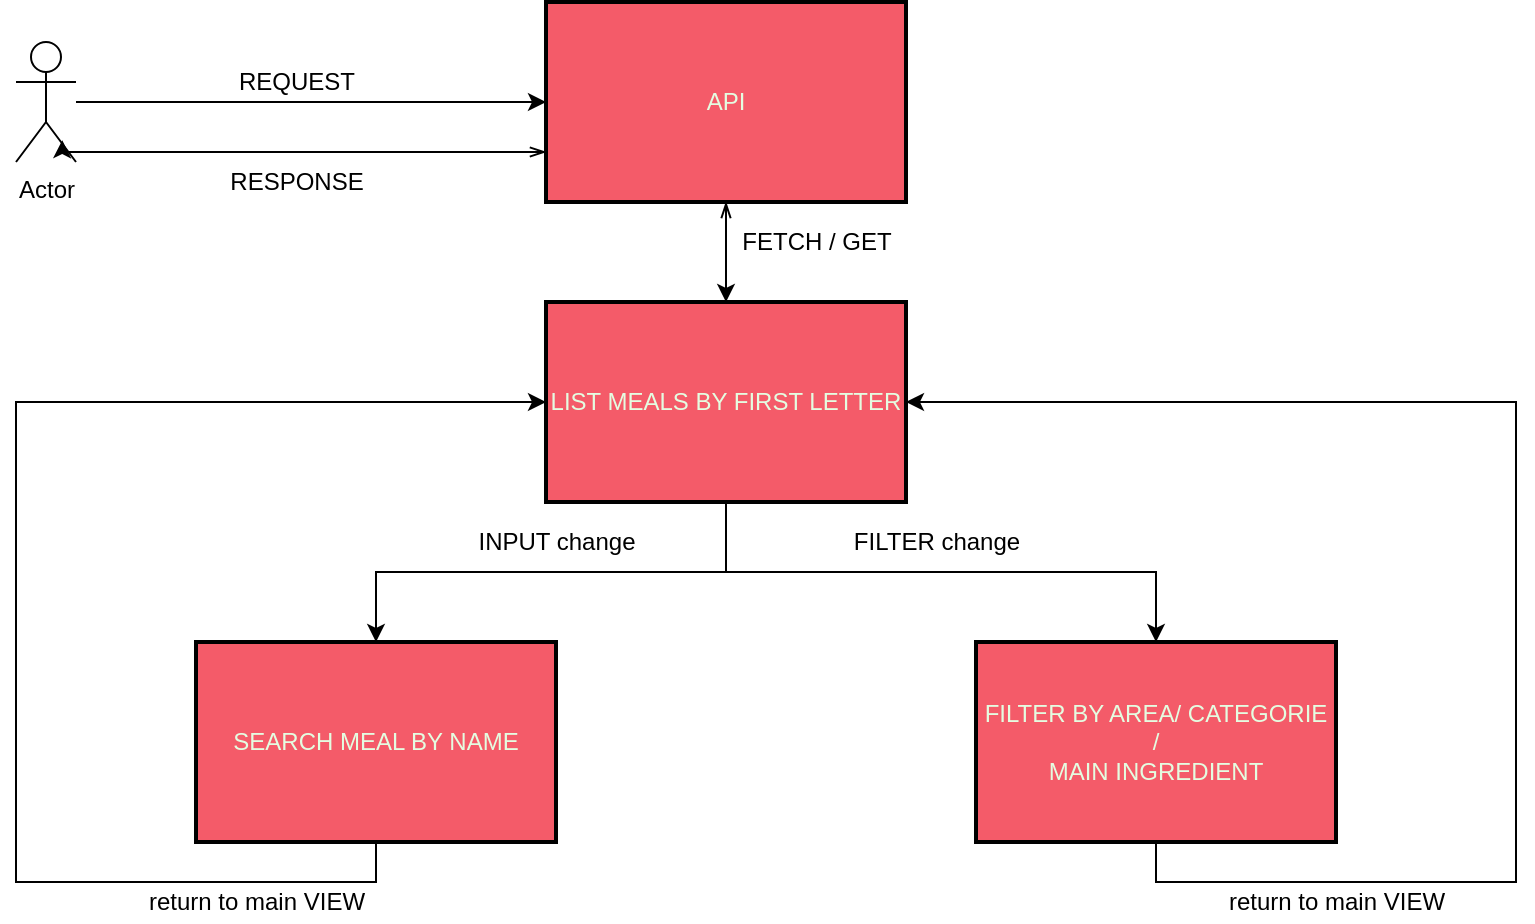 <mxfile version="15.5.2" type="device" pages="4"><diagram id="CgXtoRbxffPSp2O5Hv9S" name="API navigation"><mxGraphModel dx="868" dy="525" grid="1" gridSize="10" guides="1" tooltips="1" connect="1" arrows="1" fold="1" page="1" pageScale="1" pageWidth="850" pageHeight="1100" math="0" shadow="0"><root><mxCell id="0"/><mxCell id="1" parent="0"/><mxCell id="k61m4J7Emc6vyvnvXci0-4" style="edgeStyle=orthogonalEdgeStyle;rounded=0;orthogonalLoop=1;jettySize=auto;html=1;entryX=0.5;entryY=0;entryDx=0;entryDy=0;startArrow=openThin;startFill=0;" parent="1" source="k61m4J7Emc6vyvnvXci0-2" target="k61m4J7Emc6vyvnvXci0-3" edge="1"><mxGeometry relative="1" as="geometry"/></mxCell><mxCell id="k61m4J7Emc6vyvnvXci0-21" style="edgeStyle=orthogonalEdgeStyle;rounded=0;orthogonalLoop=1;jettySize=auto;html=1;exitX=0;exitY=0.75;exitDx=0;exitDy=0;entryX=0.771;entryY=0.818;entryDx=0;entryDy=0;entryPerimeter=0;startArrow=openThin;startFill=0;" parent="1" source="k61m4J7Emc6vyvnvXci0-2" target="k61m4J7Emc6vyvnvXci0-17" edge="1"><mxGeometry relative="1" as="geometry"><Array as="points"><mxPoint x="93" y="115"/></Array></mxGeometry></mxCell><mxCell id="k61m4J7Emc6vyvnvXci0-2" value="API" style="rounded=1;whiteSpace=wrap;html=1;absoluteArcSize=1;arcSize=0;strokeWidth=2;sketch=0;fontColor=#E4FDE1;fillColor=#F45B69;" parent="1" vertex="1"><mxGeometry x="335" y="40" width="180" height="100" as="geometry"/></mxCell><mxCell id="k61m4J7Emc6vyvnvXci0-8" style="edgeStyle=orthogonalEdgeStyle;rounded=0;orthogonalLoop=1;jettySize=auto;html=1;entryX=0.5;entryY=0;entryDx=0;entryDy=0;" parent="1" source="k61m4J7Emc6vyvnvXci0-3" target="k61m4J7Emc6vyvnvXci0-5" edge="1"><mxGeometry relative="1" as="geometry"/></mxCell><mxCell id="k61m4J7Emc6vyvnvXci0-9" style="edgeStyle=orthogonalEdgeStyle;rounded=0;orthogonalLoop=1;jettySize=auto;html=1;entryX=0.5;entryY=0;entryDx=0;entryDy=0;exitX=0.5;exitY=1;exitDx=0;exitDy=0;" parent="1" source="k61m4J7Emc6vyvnvXci0-3" target="k61m4J7Emc6vyvnvXci0-6" edge="1"><mxGeometry relative="1" as="geometry"/></mxCell><mxCell id="k61m4J7Emc6vyvnvXci0-3" value="LIST MEALS BY FIRST LETTER" style="rounded=1;whiteSpace=wrap;html=1;absoluteArcSize=1;arcSize=0;strokeWidth=2;sketch=0;fontColor=#E4FDE1;fillColor=#F45B69;" parent="1" vertex="1"><mxGeometry x="335" y="190" width="180" height="100" as="geometry"/></mxCell><mxCell id="k61m4J7Emc6vyvnvXci0-11" style="edgeStyle=orthogonalEdgeStyle;rounded=0;orthogonalLoop=1;jettySize=auto;html=1;exitX=0.5;exitY=1;exitDx=0;exitDy=0;entryX=0;entryY=0.5;entryDx=0;entryDy=0;" parent="1" source="k61m4J7Emc6vyvnvXci0-5" target="k61m4J7Emc6vyvnvXci0-3" edge="1"><mxGeometry relative="1" as="geometry"><Array as="points"><mxPoint x="250" y="480"/><mxPoint x="70" y="480"/><mxPoint x="70" y="240"/></Array></mxGeometry></mxCell><mxCell id="k61m4J7Emc6vyvnvXci0-5" value="SEARCH MEAL BY NAME" style="rounded=1;whiteSpace=wrap;html=1;absoluteArcSize=1;arcSize=0;strokeWidth=2;sketch=0;fontColor=#E4FDE1;fillColor=#F45B69;" parent="1" vertex="1"><mxGeometry x="160" y="360" width="180" height="100" as="geometry"/></mxCell><mxCell id="k61m4J7Emc6vyvnvXci0-10" style="edgeStyle=orthogonalEdgeStyle;rounded=0;orthogonalLoop=1;jettySize=auto;html=1;entryX=1;entryY=0.5;entryDx=0;entryDy=0;exitX=0.5;exitY=1;exitDx=0;exitDy=0;" parent="1" source="k61m4J7Emc6vyvnvXci0-6" target="k61m4J7Emc6vyvnvXci0-3" edge="1"><mxGeometry relative="1" as="geometry"><Array as="points"><mxPoint x="640" y="480"/><mxPoint x="820" y="480"/><mxPoint x="820" y="240"/></Array></mxGeometry></mxCell><mxCell id="k61m4J7Emc6vyvnvXci0-6" value="FILTER BY AREA/ CATEGORIE /&lt;br&gt;MAIN INGREDIENT" style="rounded=1;whiteSpace=wrap;html=1;absoluteArcSize=1;arcSize=0;strokeWidth=2;sketch=0;fontColor=#E4FDE1;fillColor=#F45B69;" parent="1" vertex="1"><mxGeometry x="550" y="360" width="180" height="100" as="geometry"/></mxCell><mxCell id="k61m4J7Emc6vyvnvXci0-12" value="FILTER change" style="text;html=1;align=center;verticalAlign=middle;resizable=0;points=[];autosize=1;strokeColor=none;" parent="1" vertex="1"><mxGeometry x="480" y="300" width="100" height="20" as="geometry"/></mxCell><mxCell id="k61m4J7Emc6vyvnvXci0-13" value="INPUT change" style="text;html=1;align=center;verticalAlign=middle;resizable=0;points=[];autosize=1;strokeColor=none;" parent="1" vertex="1"><mxGeometry x="295" y="300" width="90" height="20" as="geometry"/></mxCell><mxCell id="k61m4J7Emc6vyvnvXci0-14" value="return to main VIEW" style="text;html=1;align=center;verticalAlign=middle;resizable=0;points=[];autosize=1;strokeColor=none;" parent="1" vertex="1"><mxGeometry x="670" y="480" width="120" height="20" as="geometry"/></mxCell><mxCell id="k61m4J7Emc6vyvnvXci0-15" value="return to main VIEW" style="text;html=1;align=center;verticalAlign=middle;resizable=0;points=[];autosize=1;strokeColor=none;" parent="1" vertex="1"><mxGeometry x="130" y="480" width="120" height="20" as="geometry"/></mxCell><mxCell id="k61m4J7Emc6vyvnvXci0-16" value="FETCH / GET" style="text;html=1;align=center;verticalAlign=middle;resizable=0;points=[];autosize=1;strokeColor=none;" parent="1" vertex="1"><mxGeometry x="425" y="150" width="90" height="20" as="geometry"/></mxCell><mxCell id="k61m4J7Emc6vyvnvXci0-19" style="edgeStyle=orthogonalEdgeStyle;rounded=0;orthogonalLoop=1;jettySize=auto;html=1;entryX=0;entryY=0.5;entryDx=0;entryDy=0;" parent="1" source="k61m4J7Emc6vyvnvXci0-17" target="k61m4J7Emc6vyvnvXci0-2" edge="1"><mxGeometry relative="1" as="geometry"/></mxCell><mxCell id="k61m4J7Emc6vyvnvXci0-17" value="Actor" style="shape=umlActor;verticalLabelPosition=bottom;verticalAlign=top;html=1;" parent="1" vertex="1"><mxGeometry x="70" y="60" width="30" height="60" as="geometry"/></mxCell><mxCell id="k61m4J7Emc6vyvnvXci0-20" value="REQUEST" style="text;html=1;align=center;verticalAlign=middle;resizable=0;points=[];autosize=1;strokeColor=none;" parent="1" vertex="1"><mxGeometry x="175" y="70" width="70" height="20" as="geometry"/></mxCell><mxCell id="k61m4J7Emc6vyvnvXci0-22" value="RESPONSE" style="text;html=1;align=center;verticalAlign=middle;resizable=0;points=[];autosize=1;strokeColor=none;" parent="1" vertex="1"><mxGeometry x="170" y="120" width="80" height="20" as="geometry"/></mxCell></root></mxGraphModel></diagram><diagram id="rOkDT8VECR7dFFG8k1gY" name="MVC Model"><mxGraphModel dx="868" dy="525" grid="1" gridSize="10" guides="1" tooltips="1" connect="1" arrows="1" fold="1" page="1" pageScale="1" pageWidth="850" pageHeight="1100" math="0" shadow="0"><root><mxCell id="Ey7EOfK2lhUK6rBPPHmS-0"/><mxCell id="Ey7EOfK2lhUK6rBPPHmS-1" parent="Ey7EOfK2lhUK6rBPPHmS-0"/><mxCell id="ZftWT00Doz8A4RqMmzEE-46" style="edgeStyle=orthogonalEdgeStyle;rounded=0;orthogonalLoop=1;jettySize=auto;html=1;entryX=0.664;entryY=-0.005;entryDx=0;entryDy=0;fontColor=#FFFFFF;startArrow=none;startFill=0;entryPerimeter=0;exitX=0;exitY=0.5;exitDx=0;exitDy=0;" parent="Ey7EOfK2lhUK6rBPPHmS-1" source="ZftWT00Doz8A4RqMmzEE-34" target="Ey7EOfK2lhUK6rBPPHmS-8" edge="1"><mxGeometry relative="1" as="geometry"><mxPoint x="260" y="287" as="sourcePoint"/></mxGeometry></mxCell><mxCell id="ZftWT00Doz8A4RqMmzEE-47" style="edgeStyle=orthogonalEdgeStyle;rounded=0;orthogonalLoop=1;jettySize=auto;html=1;exitX=0.5;exitY=0;exitDx=0;exitDy=0;entryX=0;entryY=0.5;entryDx=0;entryDy=0;fontColor=#FFFFFF;startArrow=none;startFill=0;" parent="Ey7EOfK2lhUK6rBPPHmS-1" source="Ey7EOfK2lhUK6rBPPHmS-8" target="ZftWT00Doz8A4RqMmzEE-32" edge="1"><mxGeometry relative="1" as="geometry"/></mxCell><mxCell id="Ey7EOfK2lhUK6rBPPHmS-8" value="MODEL" style="swimlane;fontStyle=0;align=center;verticalAlign=top;childLayout=stackLayout;horizontal=1;startSize=55;horizontalStack=0;resizeParent=1;resizeParentMax=0;resizeLast=0;collapsible=0;marginBottom=0;html=1;gradientColor=#ffa500;fillColor=#ffcd28;strokeColor=#d79b00;" parent="Ey7EOfK2lhUK6rBPPHmS-1" vertex="1"><mxGeometry x="80" y="329" width="150" height="221" as="geometry"/></mxCell><mxCell id="Ey7EOfK2lhUK6rBPPHmS-9" value="attributes" style="text;html=1;align=center;verticalAlign=middle;spacingLeft=4;spacingRight=4;overflow=hidden;rotatable=0;points=[[0,0.5],[1,0.5]];portConstraint=eastwest;" parent="Ey7EOfK2lhUK6rBPPHmS-8" vertex="1"><mxGeometry y="55" width="150" height="20" as="geometry"/></mxCell><mxCell id="Ey7EOfK2lhUK6rBPPHmS-10" value="Data" style="text;html=1;align=left;verticalAlign=middle;spacingLeft=4;spacingRight=4;overflow=hidden;rotatable=0;points=[[0,0.5],[1,0.5]];portConstraint=eastwest;" parent="Ey7EOfK2lhUK6rBPPHmS-8" vertex="1"><mxGeometry y="75" width="150" height="20" as="geometry"/></mxCell><mxCell id="ZftWT00Doz8A4RqMmzEE-85" value="controller : Controller" style="text;html=1;align=left;verticalAlign=middle;spacingLeft=4;spacingRight=4;overflow=hidden;rotatable=0;points=[[0,0.5],[1,0.5]];portConstraint=eastwest;" parent="Ey7EOfK2lhUK6rBPPHmS-8" vertex="1"><mxGeometry y="95" width="150" height="18" as="geometry"/></mxCell><mxCell id="Ey7EOfK2lhUK6rBPPHmS-13" value="" style="line;strokeWidth=1;align=left;verticalAlign=middle;spacingTop=-1;spacingLeft=3;spacingRight=3;rotatable=0;labelPosition=right;points=[];portConstraint=eastwest;" parent="Ey7EOfK2lhUK6rBPPHmS-8" vertex="1"><mxGeometry y="113" width="150" height="8" as="geometry"/></mxCell><mxCell id="Ey7EOfK2lhUK6rBPPHmS-14" value="operations" style="text;html=1;align=center;verticalAlign=middle;spacingLeft=4;spacingRight=4;overflow=hidden;rotatable=0;points=[[0,0.5],[1,0.5]];portConstraint=eastwest;" parent="Ey7EOfK2lhUK6rBPPHmS-8" vertex="1"><mxGeometry y="121" width="150" height="20" as="geometry"/></mxCell><mxCell id="Ey7EOfK2lhUK6rBPPHmS-15" value="getMealsByFirstLetter( )" style="text;html=1;align=left;verticalAlign=middle;spacingLeft=4;spacingRight=4;overflow=hidden;rotatable=0;points=[[0,0.5],[1,0.5]];portConstraint=eastwest;" parent="Ey7EOfK2lhUK6rBPPHmS-8" vertex="1"><mxGeometry y="141" width="150" height="20" as="geometry"/></mxCell><mxCell id="AiMRbExI_XIwL3zkBl4r-0" value="getMealByName( )" style="text;html=1;align=left;verticalAlign=middle;spacingLeft=4;spacingRight=4;overflow=hidden;rotatable=0;points=[[0,0.5],[1,0.5]];portConstraint=eastwest;" parent="Ey7EOfK2lhUK6rBPPHmS-8" vertex="1"><mxGeometry y="161" width="150" height="20" as="geometry"/></mxCell><mxCell id="ZftWT00Doz8A4RqMmzEE-0" value="getMealsByCriteria( )" style="text;html=1;align=left;verticalAlign=middle;spacingLeft=4;spacingRight=4;overflow=hidden;rotatable=0;points=[[0,0.5],[1,0.5]];portConstraint=eastwest;" parent="Ey7EOfK2lhUK6rBPPHmS-8" vertex="1"><mxGeometry y="181" width="150" height="20" as="geometry"/></mxCell><mxCell id="ZftWT00Doz8A4RqMmzEE-60" value="getFullMealDetailsByID( )" style="text;html=1;align=left;verticalAlign=middle;spacingLeft=4;spacingRight=4;overflow=hidden;rotatable=0;points=[[0,0.5],[1,0.5]];portConstraint=eastwest;" parent="Ey7EOfK2lhUK6rBPPHmS-8" vertex="1"><mxGeometry y="201" width="150" height="20" as="geometry"/></mxCell><mxCell id="ZftWT00Doz8A4RqMmzEE-5" value="uses &quot;search.php&quot; file &amp;amp; ?f as param" style="text;html=1;align=center;verticalAlign=middle;resizable=0;points=[];autosize=1;strokeColor=none;fontColor=#FFFFFF;" parent="Ey7EOfK2lhUK6rBPPHmS-1" vertex="1"><mxGeometry x="310" y="470" width="210" height="20" as="geometry"/></mxCell><mxCell id="ZftWT00Doz8A4RqMmzEE-6" style="edgeStyle=orthogonalEdgeStyle;rounded=0;orthogonalLoop=1;jettySize=auto;html=1;exitX=1;exitY=0.5;exitDx=0;exitDy=0;entryX=-0.075;entryY=0.5;entryDx=0;entryDy=0;entryPerimeter=0;fontColor=#FFFFFF;startArrow=none;startFill=0;" parent="Ey7EOfK2lhUK6rBPPHmS-1" source="Ey7EOfK2lhUK6rBPPHmS-15" target="ZftWT00Doz8A4RqMmzEE-5" edge="1"><mxGeometry relative="1" as="geometry"/></mxCell><mxCell id="ZftWT00Doz8A4RqMmzEE-9" value="uses &quot;search.php&quot; file &amp;amp; ?s as param" style="text;html=1;align=center;verticalAlign=middle;resizable=0;points=[];autosize=1;strokeColor=none;fontColor=#FFFFFF;" parent="Ey7EOfK2lhUK6rBPPHmS-1" vertex="1"><mxGeometry x="310" y="490" width="210" height="20" as="geometry"/></mxCell><mxCell id="ZftWT00Doz8A4RqMmzEE-10" style="edgeStyle=orthogonalEdgeStyle;rounded=0;orthogonalLoop=1;jettySize=auto;html=1;exitX=1;exitY=0.5;exitDx=0;exitDy=0;entryX=-0.008;entryY=0.5;entryDx=0;entryDy=0;entryPerimeter=0;fontColor=#FFFFFF;startArrow=none;startFill=0;" parent="Ey7EOfK2lhUK6rBPPHmS-1" source="AiMRbExI_XIwL3zkBl4r-0" target="ZftWT00Doz8A4RqMmzEE-9" edge="1"><mxGeometry relative="1" as="geometry"/></mxCell><mxCell id="ZftWT00Doz8A4RqMmzEE-11" value="uses &quot;filter.php&quot; file &amp;amp; ?a/?c/?i params" style="text;html=1;align=center;verticalAlign=middle;resizable=0;points=[];autosize=1;strokeColor=none;fontColor=#FFFFFF;" parent="Ey7EOfK2lhUK6rBPPHmS-1" vertex="1"><mxGeometry x="305" y="510" width="220" height="20" as="geometry"/></mxCell><mxCell id="ZftWT00Doz8A4RqMmzEE-12" style="edgeStyle=orthogonalEdgeStyle;rounded=0;orthogonalLoop=1;jettySize=auto;html=1;exitX=1;exitY=0.5;exitDx=0;exitDy=0;entryX=-0.045;entryY=0.5;entryDx=0;entryDy=0;entryPerimeter=0;fontColor=#FFFFFF;startArrow=none;startFill=0;" parent="Ey7EOfK2lhUK6rBPPHmS-1" source="ZftWT00Doz8A4RqMmzEE-0" target="ZftWT00Doz8A4RqMmzEE-11" edge="1"><mxGeometry relative="1" as="geometry"/></mxCell><mxCell id="ZftWT00Doz8A4RqMmzEE-44" style="edgeStyle=orthogonalEdgeStyle;rounded=0;orthogonalLoop=1;jettySize=auto;html=1;exitX=0.25;exitY=0;exitDx=0;exitDy=0;entryX=1;entryY=0.5;entryDx=0;entryDy=0;fontColor=#FFFFFF;startArrow=none;startFill=0;" parent="Ey7EOfK2lhUK6rBPPHmS-1" source="ZftWT00Doz8A4RqMmzEE-21" target="ZftWT00Doz8A4RqMmzEE-34" edge="1"><mxGeometry relative="1" as="geometry"/></mxCell><mxCell id="ZftWT00Doz8A4RqMmzEE-21" value="VIEW" style="swimlane;fontStyle=0;align=center;verticalAlign=top;childLayout=stackLayout;horizontal=1;startSize=55;horizontalStack=0;resizeParent=1;resizeParentMax=0;resizeLast=0;collapsible=0;marginBottom=0;html=1;fillColor=#e51400;strokeColor=#B20000;fontColor=#ffffff;" parent="Ey7EOfK2lhUK6rBPPHmS-1" vertex="1"><mxGeometry x="630" y="357" width="140" height="143" as="geometry"/></mxCell><mxCell id="ZftWT00Doz8A4RqMmzEE-22" value="attributes" style="text;html=1;strokeColor=none;fillColor=none;align=center;verticalAlign=middle;spacingLeft=4;spacingRight=4;overflow=hidden;rotatable=0;points=[[0,0.5],[1,0.5]];portConstraint=eastwest;" parent="ZftWT00Doz8A4RqMmzEE-21" vertex="1"><mxGeometry y="55" width="140" height="20" as="geometry"/></mxCell><mxCell id="ZftWT00Doz8A4RqMmzEE-23" value="controller : Controller" style="text;html=1;strokeColor=none;fillColor=none;align=left;verticalAlign=middle;spacingLeft=4;spacingRight=4;overflow=hidden;rotatable=0;points=[[0,0.5],[1,0.5]];portConstraint=eastwest;" parent="ZftWT00Doz8A4RqMmzEE-21" vertex="1"><mxGeometry y="75" width="140" height="20" as="geometry"/></mxCell><mxCell id="ZftWT00Doz8A4RqMmzEE-26" value="" style="line;strokeWidth=1;fillColor=none;align=left;verticalAlign=middle;spacingTop=-1;spacingLeft=3;spacingRight=3;rotatable=0;labelPosition=right;points=[];portConstraint=eastwest;" parent="ZftWT00Doz8A4RqMmzEE-21" vertex="1"><mxGeometry y="95" width="140" height="8" as="geometry"/></mxCell><mxCell id="ZftWT00Doz8A4RqMmzEE-27" value="operations" style="text;html=1;strokeColor=none;fillColor=none;align=center;verticalAlign=middle;spacingLeft=4;spacingRight=4;overflow=hidden;rotatable=0;points=[[0,0.5],[1,0.5]];portConstraint=eastwest;" parent="ZftWT00Doz8A4RqMmzEE-21" vertex="1"><mxGeometry y="103" width="140" height="20" as="geometry"/></mxCell><mxCell id="ZftWT00Doz8A4RqMmzEE-28" value="update( )" style="text;html=1;strokeColor=none;fillColor=none;align=left;verticalAlign=middle;spacingLeft=4;spacingRight=4;overflow=hidden;rotatable=0;points=[[0,0.5],[1,0.5]];portConstraint=eastwest;" parent="ZftWT00Doz8A4RqMmzEE-21" vertex="1"><mxGeometry y="123" width="140" height="20" as="geometry"/></mxCell><mxCell id="ZftWT00Doz8A4RqMmzEE-29" value="CONTROLLER" style="swimlane;fontStyle=0;align=center;verticalAlign=top;childLayout=stackLayout;horizontal=1;startSize=55;horizontalStack=0;resizeParent=1;resizeParentMax=0;resizeLast=0;collapsible=0;marginBottom=0;html=1;fontColor=#ffffff;fillColor=#6a00ff;strokeColor=#3700CC;" parent="Ey7EOfK2lhUK6rBPPHmS-1" vertex="1"><mxGeometry x="330" y="77" width="140" height="223" as="geometry"/></mxCell><mxCell id="ZftWT00Doz8A4RqMmzEE-30" value="attributes" style="text;html=1;strokeColor=none;fillColor=none;align=center;verticalAlign=middle;spacingLeft=4;spacingRight=4;overflow=hidden;rotatable=0;points=[[0,0.5],[1,0.5]];portConstraint=eastwest;" parent="ZftWT00Doz8A4RqMmzEE-29" vertex="1"><mxGeometry y="55" width="140" height="20" as="geometry"/></mxCell><mxCell id="ZftWT00Doz8A4RqMmzEE-31" value="model : Model" style="text;html=1;strokeColor=none;fillColor=none;align=left;verticalAlign=middle;spacingLeft=4;spacingRight=4;overflow=hidden;rotatable=0;points=[[0,0.5],[1,0.5]];portConstraint=eastwest;" parent="ZftWT00Doz8A4RqMmzEE-29" vertex="1"><mxGeometry y="75" width="140" height="20" as="geometry"/></mxCell><mxCell id="ZftWT00Doz8A4RqMmzEE-32" value="view : View" style="text;html=1;strokeColor=none;fillColor=none;align=left;verticalAlign=middle;spacingLeft=4;spacingRight=4;overflow=hidden;rotatable=0;points=[[0,0.5],[1,0.5]];portConstraint=eastwest;" parent="ZftWT00Doz8A4RqMmzEE-29" vertex="1"><mxGeometry y="95" width="140" height="20" as="geometry"/></mxCell><mxCell id="ZftWT00Doz8A4RqMmzEE-33" value="" style="line;strokeWidth=1;fillColor=none;align=left;verticalAlign=middle;spacingTop=-1;spacingLeft=3;spacingRight=3;rotatable=0;labelPosition=right;points=[];portConstraint=eastwest;" parent="ZftWT00Doz8A4RqMmzEE-29" vertex="1"><mxGeometry y="115" width="140" height="8" as="geometry"/></mxCell><mxCell id="ZftWT00Doz8A4RqMmzEE-34" value="operations" style="text;html=1;strokeColor=none;fillColor=none;align=center;verticalAlign=middle;spacingLeft=4;spacingRight=4;overflow=hidden;rotatable=0;points=[[0,0.5],[1,0.5]];portConstraint=eastwest;" parent="ZftWT00Doz8A4RqMmzEE-29" vertex="1"><mxGeometry y="123" width="140" height="20" as="geometry"/></mxCell><mxCell id="ZftWT00Doz8A4RqMmzEE-35" value="getMealsListing( )" style="text;html=1;strokeColor=none;fillColor=none;align=left;verticalAlign=middle;spacingLeft=4;spacingRight=4;overflow=hidden;rotatable=0;points=[[0,0.5],[1,0.5]];portConstraint=eastwest;" parent="ZftWT00Doz8A4RqMmzEE-29" vertex="1"><mxGeometry y="143" width="140" height="20" as="geometry"/></mxCell><mxCell id="ZftWT00Doz8A4RqMmzEE-37" value="searchMeal( )" style="text;html=1;strokeColor=none;fillColor=none;align=left;verticalAlign=middle;spacingLeft=4;spacingRight=4;overflow=hidden;rotatable=0;points=[[0,0.5],[1,0.5]];portConstraint=eastwest;" parent="ZftWT00Doz8A4RqMmzEE-29" vertex="1"><mxGeometry y="163" width="140" height="20" as="geometry"/></mxCell><mxCell id="ZftWT00Doz8A4RqMmzEE-38" value="filterMeals( )" style="text;html=1;strokeColor=none;fillColor=none;align=left;verticalAlign=middle;spacingLeft=4;spacingRight=4;overflow=hidden;rotatable=0;points=[[0,0.5],[1,0.5]];portConstraint=eastwest;" parent="ZftWT00Doz8A4RqMmzEE-29" vertex="1"><mxGeometry y="183" width="140" height="20" as="geometry"/></mxCell><mxCell id="ZftWT00Doz8A4RqMmzEE-59" value="getMealDetails( )" style="text;html=1;strokeColor=none;fillColor=none;align=left;verticalAlign=middle;spacingLeft=4;spacingRight=4;overflow=hidden;rotatable=0;points=[[0,0.5],[1,0.5]];portConstraint=eastwest;" parent="ZftWT00Doz8A4RqMmzEE-29" vertex="1"><mxGeometry y="203" width="140" height="20" as="geometry"/></mxCell><mxCell id="ZftWT00Doz8A4RqMmzEE-41" value="give data" style="text;html=1;align=center;verticalAlign=middle;resizable=0;points=[];autosize=1;strokeColor=none;fontColor=#FFFFFF;" parent="Ey7EOfK2lhUK6rBPPHmS-1" vertex="1"><mxGeometry x="200" y="157" width="60" height="20" as="geometry"/></mxCell><mxCell id="ZftWT00Doz8A4RqMmzEE-42" style="edgeStyle=orthogonalEdgeStyle;rounded=0;orthogonalLoop=1;jettySize=auto;html=1;fontColor=#FFFFFF;startArrow=none;startFill=0;entryX=0.5;entryY=0;entryDx=0;entryDy=0;" parent="Ey7EOfK2lhUK6rBPPHmS-1" source="ZftWT00Doz8A4RqMmzEE-32" target="ZftWT00Doz8A4RqMmzEE-21" edge="1"><mxGeometry relative="1" as="geometry"><mxPoint x="650" y="207" as="targetPoint"/></mxGeometry></mxCell><mxCell id="ZftWT00Doz8A4RqMmzEE-43" value="display data" style="text;html=1;align=center;verticalAlign=middle;resizable=0;points=[];autosize=1;strokeColor=none;fontColor=#FFFFFF;" parent="Ey7EOfK2lhUK6rBPPHmS-1" vertex="1"><mxGeometry x="550" y="157" width="80" height="20" as="geometry"/></mxCell><mxCell id="ZftWT00Doz8A4RqMmzEE-45" value="dispatch events" style="text;html=1;align=center;verticalAlign=middle;resizable=0;points=[];autosize=1;strokeColor=none;fontColor=#FFFFFF;" parent="Ey7EOfK2lhUK6rBPPHmS-1" vertex="1"><mxGeometry x="530" y="207" width="100" height="20" as="geometry"/></mxCell><mxCell id="ZftWT00Doz8A4RqMmzEE-48" value="update data" style="text;html=1;align=center;verticalAlign=middle;resizable=0;points=[];autosize=1;strokeColor=none;fontColor=#FFFFFF;" parent="Ey7EOfK2lhUK6rBPPHmS-1" vertex="1"><mxGeometry x="200" y="207" width="80" height="20" as="geometry"/></mxCell><mxCell id="ZftWT00Doz8A4RqMmzEE-49" value="MVA not MVC" style="text;html=1;align=center;verticalAlign=middle;resizable=0;points=[];autosize=1;strokeColor=none;fontColor=#FFFFFF;" parent="Ey7EOfK2lhUK6rBPPHmS-1" vertex="1"><mxGeometry x="525" y="87" width="90" height="20" as="geometry"/></mxCell><mxCell id="ZftWT00Doz8A4RqMmzEE-61" value="uses &quot;lookup.php&quot; file &amp;amp; ?i param" style="text;html=1;align=center;verticalAlign=middle;resizable=0;points=[];autosize=1;strokeColor=none;fontColor=#FFFFFF;" parent="Ey7EOfK2lhUK6rBPPHmS-1" vertex="1"><mxGeometry x="320" y="530" width="190" height="20" as="geometry"/></mxCell><mxCell id="ZftWT00Doz8A4RqMmzEE-62" style="edgeStyle=orthogonalEdgeStyle;rounded=0;orthogonalLoop=1;jettySize=auto;html=1;exitX=1;exitY=0.5;exitDx=0;exitDy=0;entryX=-0.009;entryY=0.5;entryDx=0;entryDy=0;entryPerimeter=0;fontColor=#FFFFFF;startArrow=none;startFill=0;" parent="Ey7EOfK2lhUK6rBPPHmS-1" source="ZftWT00Doz8A4RqMmzEE-60" target="ZftWT00Doz8A4RqMmzEE-61" edge="1"><mxGeometry relative="1" as="geometry"/></mxCell><mxCell id="CxKCZCbUrR8-6zPjUc8i-0" value="&lt;font style=&quot;font-size: 15px&quot; color=&quot;#ffff33&quot;&gt;react Component only&lt;/font&gt;" style="text;html=1;align=center;verticalAlign=middle;resizable=0;points=[];autosize=1;strokeColor=none;fillColor=none;" parent="Ey7EOfK2lhUK6rBPPHmS-1" vertex="1"><mxGeometry x="625" y="520" width="160" height="20" as="geometry"/></mxCell><mxCell id="CxKCZCbUrR8-6zPjUc8i-1" value="&lt;font style=&quot;font-size: 18px&quot; color=&quot;#66ff66&quot;&gt;OOP + React based Components&lt;/font&gt;" style="text;html=1;align=center;verticalAlign=middle;resizable=0;points=[];autosize=1;strokeColor=none;fillColor=none;" parent="Ey7EOfK2lhUK6rBPPHmS-1" vertex="1"><mxGeometry x="265" y="329" width="280" height="20" as="geometry"/></mxCell><mxCell id="CxKCZCbUrR8-6zPjUc8i-2" value="&lt;font style=&quot;font-size: 16px&quot; color=&quot;#ffff33&quot;&gt;react Component or Class&lt;/font&gt;" style="text;html=1;align=center;verticalAlign=middle;resizable=0;points=[];autosize=1;strokeColor=none;fillColor=none;" parent="Ey7EOfK2lhUK6rBPPHmS-1" vertex="1"><mxGeometry x="300" y="40" width="200" height="20" as="geometry"/></mxCell><mxCell id="CxKCZCbUrR8-6zPjUc8i-3" value="class" style="text;html=1;align=center;verticalAlign=middle;resizable=0;points=[];autosize=1;strokeColor=none;fillColor=none;fontSize=16;fontColor=#FFFF33;" parent="Ey7EOfK2lhUK6rBPPHmS-1" vertex="1"><mxGeometry x="115" y="560" width="50" height="20" as="geometry"/></mxCell><mxCell id="CxKCZCbUrR8-6zPjUc8i-8" style="edgeStyle=orthogonalEdgeStyle;rounded=0;orthogonalLoop=1;jettySize=auto;html=1;exitX=1;exitY=0.5;exitDx=0;exitDy=0;entryX=0.1;entryY=0;entryDx=0;entryDy=0;entryPerimeter=0;fontSize=18;fontColor=#66FF66;strokeColor=#33FF33;dashed=1;strokeWidth=2;" parent="Ey7EOfK2lhUK6rBPPHmS-1" source="ZftWT00Doz8A4RqMmzEE-37" target="ZftWT00Doz8A4RqMmzEE-21" edge="1"><mxGeometry relative="1" as="geometry"/></mxCell><mxCell id="CxKCZCbUrR8-6zPjUc8i-9" value="&lt;font style=&quot;font-size: 13px&quot;&gt;pass callback functions&lt;/font&gt;" style="text;html=1;align=center;verticalAlign=middle;resizable=0;points=[];autosize=1;strokeColor=none;fillColor=none;fontSize=18;fontColor=#66FF66;" parent="Ey7EOfK2lhUK6rBPPHmS-1" vertex="1"><mxGeometry x="475" y="245" width="150" height="30" as="geometry"/></mxCell></root></mxGraphModel></diagram><diagram id="d7A2vYlFHx7PDEVT85Pi" name="sub controllers"><mxGraphModel dx="868" dy="525" grid="1" gridSize="10" guides="1" tooltips="1" connect="1" arrows="1" fold="1" page="1" pageScale="1" pageWidth="850" pageHeight="1100" math="0" shadow="0"><root><mxCell id="mo27yZcIiOLOSI8if90g-0"/><mxCell id="mo27yZcIiOLOSI8if90g-1" parent="mo27yZcIiOLOSI8if90g-0"/><mxCell id="mo27yZcIiOLOSI8if90g-2" value="CONTROLLER" style="swimlane;fontStyle=0;align=center;verticalAlign=top;childLayout=stackLayout;horizontal=1;startSize=55;horizontalStack=0;resizeParent=1;resizeParentMax=0;resizeLast=0;collapsible=0;marginBottom=0;html=1;fontColor=#ffffff;fillColor=#6a00ff;strokeColor=#3700CC;" vertex="1" parent="mo27yZcIiOLOSI8if90g-1"><mxGeometry x="324" y="110" width="140" height="123" as="geometry"/></mxCell><mxCell id="mo27yZcIiOLOSI8if90g-3" value="attributes" style="text;html=1;strokeColor=none;fillColor=none;align=center;verticalAlign=middle;spacingLeft=4;spacingRight=4;overflow=hidden;rotatable=0;points=[[0,0.5],[1,0.5]];portConstraint=eastwest;" vertex="1" parent="mo27yZcIiOLOSI8if90g-2"><mxGeometry y="55" width="140" height="20" as="geometry"/></mxCell><mxCell id="mo27yZcIiOLOSI8if90g-4" value="model : Model" style="text;html=1;strokeColor=none;fillColor=none;align=left;verticalAlign=middle;spacingLeft=4;spacingRight=4;overflow=hidden;rotatable=0;points=[[0,0.5],[1,0.5]];portConstraint=eastwest;" vertex="1" parent="mo27yZcIiOLOSI8if90g-2"><mxGeometry y="75" width="140" height="20" as="geometry"/></mxCell><mxCell id="mo27yZcIiOLOSI8if90g-5" value="view : View" style="text;html=1;strokeColor=none;fillColor=none;align=left;verticalAlign=middle;spacingLeft=4;spacingRight=4;overflow=hidden;rotatable=0;points=[[0,0.5],[1,0.5]];portConstraint=eastwest;" vertex="1" parent="mo27yZcIiOLOSI8if90g-2"><mxGeometry y="95" width="140" height="20" as="geometry"/></mxCell><mxCell id="mo27yZcIiOLOSI8if90g-6" value="" style="line;strokeWidth=1;fillColor=none;align=left;verticalAlign=middle;spacingTop=-1;spacingLeft=3;spacingRight=3;rotatable=0;labelPosition=right;points=[];portConstraint=eastwest;" vertex="1" parent="mo27yZcIiOLOSI8if90g-2"><mxGeometry y="115" width="140" height="8" as="geometry"/></mxCell><mxCell id="mo27yZcIiOLOSI8if90g-32" style="edgeStyle=orthogonalEdgeStyle;rounded=0;orthogonalLoop=1;jettySize=auto;html=1;exitX=0.5;exitY=0;exitDx=0;exitDy=0;entryX=0.457;entryY=0.95;entryDx=0;entryDy=0;entryPerimeter=0;endArrow=block;endFill=0;endSize=8;strokeColor=#FFFF33;" edge="1" parent="mo27yZcIiOLOSI8if90g-1" source="mo27yZcIiOLOSI8if90g-12"><mxGeometry relative="1" as="geometry"><mxPoint x="393.98" y="232" as="targetPoint"/></mxGeometry></mxCell><mxCell id="mo27yZcIiOLOSI8if90g-12" value="MealsListController" style="swimlane;fontStyle=0;align=center;verticalAlign=top;childLayout=stackLayout;horizontal=1;startSize=55;horizontalStack=0;resizeParent=1;resizeParentMax=0;resizeLast=0;collapsible=0;marginBottom=0;html=1;fontColor=#ffffff;fillColor=#6a00ff;strokeColor=#3700CC;" vertex="1" parent="mo27yZcIiOLOSI8if90g-1"><mxGeometry x="100" y="360" width="140" height="163" as="geometry"/></mxCell><mxCell id="mo27yZcIiOLOSI8if90g-13" value="attributes" style="text;html=1;strokeColor=none;fillColor=none;align=center;verticalAlign=middle;spacingLeft=4;spacingRight=4;overflow=hidden;rotatable=0;points=[[0,0.5],[1,0.5]];portConstraint=eastwest;" vertex="1" parent="mo27yZcIiOLOSI8if90g-12"><mxGeometry y="55" width="140" height="20" as="geometry"/></mxCell><mxCell id="mo27yZcIiOLOSI8if90g-14" value="model : Model" style="text;html=1;strokeColor=none;fillColor=none;align=left;verticalAlign=middle;spacingLeft=4;spacingRight=4;overflow=hidden;rotatable=0;points=[[0,0.5],[1,0.5]];portConstraint=eastwest;" vertex="1" parent="mo27yZcIiOLOSI8if90g-12"><mxGeometry y="75" width="140" height="20" as="geometry"/></mxCell><mxCell id="mo27yZcIiOLOSI8if90g-15" value="view : View" style="text;html=1;strokeColor=none;fillColor=none;align=left;verticalAlign=middle;spacingLeft=4;spacingRight=4;overflow=hidden;rotatable=0;points=[[0,0.5],[1,0.5]];portConstraint=eastwest;" vertex="1" parent="mo27yZcIiOLOSI8if90g-12"><mxGeometry y="95" width="140" height="20" as="geometry"/></mxCell><mxCell id="mo27yZcIiOLOSI8if90g-16" value="" style="line;strokeWidth=1;fillColor=none;align=left;verticalAlign=middle;spacingTop=-1;spacingLeft=3;spacingRight=3;rotatable=0;labelPosition=right;points=[];portConstraint=eastwest;" vertex="1" parent="mo27yZcIiOLOSI8if90g-12"><mxGeometry y="115" width="140" height="8" as="geometry"/></mxCell><mxCell id="mo27yZcIiOLOSI8if90g-17" value="operations" style="text;html=1;strokeColor=none;fillColor=none;align=center;verticalAlign=middle;spacingLeft=4;spacingRight=4;overflow=hidden;rotatable=0;points=[[0,0.5],[1,0.5]];portConstraint=eastwest;" vertex="1" parent="mo27yZcIiOLOSI8if90g-12"><mxGeometry y="123" width="140" height="20" as="geometry"/></mxCell><mxCell id="mo27yZcIiOLOSI8if90g-18" value="getMealsListing( )" style="text;html=1;strokeColor=none;fillColor=none;align=left;verticalAlign=middle;spacingLeft=4;spacingRight=4;overflow=hidden;rotatable=0;points=[[0,0.5],[1,0.5]];portConstraint=eastwest;" vertex="1" parent="mo27yZcIiOLOSI8if90g-12"><mxGeometry y="143" width="140" height="20" as="geometry"/></mxCell><mxCell id="mo27yZcIiOLOSI8if90g-33" style="edgeStyle=orthogonalEdgeStyle;rounded=0;orthogonalLoop=1;jettySize=auto;html=1;exitX=0.5;exitY=0;exitDx=0;exitDy=0;entryX=0.457;entryY=1;entryDx=0;entryDy=0;entryPerimeter=0;endArrow=block;endFill=0;endSize=8;strokeColor=#FFFF33;startSize=7;" edge="1" parent="mo27yZcIiOLOSI8if90g-1" source="mo27yZcIiOLOSI8if90g-22"><mxGeometry relative="1" as="geometry"><mxPoint x="393.98" y="233" as="targetPoint"/></mxGeometry></mxCell><mxCell id="mo27yZcIiOLOSI8if90g-22" value="MealsByCriController" style="swimlane;fontStyle=0;align=center;verticalAlign=top;childLayout=stackLayout;horizontal=1;startSize=55;horizontalStack=0;resizeParent=1;resizeParentMax=0;resizeLast=0;collapsible=0;marginBottom=0;html=1;fontColor=#ffffff;fillColor=#6a00ff;strokeColor=#3700CC;" vertex="1" parent="mo27yZcIiOLOSI8if90g-1"><mxGeometry x="560" y="360" width="140" height="163" as="geometry"/></mxCell><mxCell id="mo27yZcIiOLOSI8if90g-23" value="attributes" style="text;html=1;strokeColor=none;fillColor=none;align=center;verticalAlign=middle;spacingLeft=4;spacingRight=4;overflow=hidden;rotatable=0;points=[[0,0.5],[1,0.5]];portConstraint=eastwest;" vertex="1" parent="mo27yZcIiOLOSI8if90g-22"><mxGeometry y="55" width="140" height="20" as="geometry"/></mxCell><mxCell id="mo27yZcIiOLOSI8if90g-24" value="model : Model" style="text;html=1;strokeColor=none;fillColor=none;align=left;verticalAlign=middle;spacingLeft=4;spacingRight=4;overflow=hidden;rotatable=0;points=[[0,0.5],[1,0.5]];portConstraint=eastwest;" vertex="1" parent="mo27yZcIiOLOSI8if90g-22"><mxGeometry y="75" width="140" height="20" as="geometry"/></mxCell><mxCell id="mo27yZcIiOLOSI8if90g-25" value="view : View" style="text;html=1;strokeColor=none;fillColor=none;align=left;verticalAlign=middle;spacingLeft=4;spacingRight=4;overflow=hidden;rotatable=0;points=[[0,0.5],[1,0.5]];portConstraint=eastwest;" vertex="1" parent="mo27yZcIiOLOSI8if90g-22"><mxGeometry y="95" width="140" height="20" as="geometry"/></mxCell><mxCell id="mo27yZcIiOLOSI8if90g-26" value="" style="line;strokeWidth=1;fillColor=none;align=left;verticalAlign=middle;spacingTop=-1;spacingLeft=3;spacingRight=3;rotatable=0;labelPosition=right;points=[];portConstraint=eastwest;" vertex="1" parent="mo27yZcIiOLOSI8if90g-22"><mxGeometry y="115" width="140" height="8" as="geometry"/></mxCell><mxCell id="mo27yZcIiOLOSI8if90g-27" value="operations" style="text;html=1;strokeColor=none;fillColor=none;align=center;verticalAlign=middle;spacingLeft=4;spacingRight=4;overflow=hidden;rotatable=0;points=[[0,0.5],[1,0.5]];portConstraint=eastwest;" vertex="1" parent="mo27yZcIiOLOSI8if90g-22"><mxGeometry y="123" width="140" height="20" as="geometry"/></mxCell><mxCell id="mo27yZcIiOLOSI8if90g-30" value="filterMeals( )" style="text;html=1;strokeColor=none;fillColor=none;align=left;verticalAlign=middle;spacingLeft=4;spacingRight=4;overflow=hidden;rotatable=0;points=[[0,0.5],[1,0.5]];portConstraint=eastwest;" vertex="1" parent="mo27yZcIiOLOSI8if90g-22"><mxGeometry y="143" width="140" height="20" as="geometry"/></mxCell><mxCell id="mo27yZcIiOLOSI8if90g-44" style="edgeStyle=orthogonalEdgeStyle;rounded=0;orthogonalLoop=1;jettySize=auto;html=1;exitX=0.5;exitY=0;exitDx=0;exitDy=0;entryX=0.457;entryY=1;entryDx=0;entryDy=0;entryPerimeter=0;endArrow=block;endFill=0;endSize=8;strokeColor=#FFFF33;" edge="1" parent="mo27yZcIiOLOSI8if90g-1" source="mo27yZcIiOLOSI8if90g-34"><mxGeometry relative="1" as="geometry"><mxPoint x="393.98" y="233" as="targetPoint"/></mxGeometry></mxCell><mxCell id="mo27yZcIiOLOSI8if90g-34" value="SearchMealsController" style="swimlane;fontStyle=0;align=center;verticalAlign=top;childLayout=stackLayout;horizontal=1;startSize=55;horizontalStack=0;resizeParent=1;resizeParentMax=0;resizeLast=0;collapsible=0;marginBottom=0;html=1;fontColor=#ffffff;fillColor=#6a00ff;strokeColor=#3700CC;" vertex="1" parent="mo27yZcIiOLOSI8if90g-1"><mxGeometry x="324" y="375" width="140" height="163" as="geometry"/></mxCell><mxCell id="mo27yZcIiOLOSI8if90g-35" value="attributes" style="text;html=1;strokeColor=none;fillColor=none;align=center;verticalAlign=middle;spacingLeft=4;spacingRight=4;overflow=hidden;rotatable=0;points=[[0,0.5],[1,0.5]];portConstraint=eastwest;" vertex="1" parent="mo27yZcIiOLOSI8if90g-34"><mxGeometry y="55" width="140" height="20" as="geometry"/></mxCell><mxCell id="mo27yZcIiOLOSI8if90g-36" value="model : Model" style="text;html=1;strokeColor=none;fillColor=none;align=left;verticalAlign=middle;spacingLeft=4;spacingRight=4;overflow=hidden;rotatable=0;points=[[0,0.5],[1,0.5]];portConstraint=eastwest;" vertex="1" parent="mo27yZcIiOLOSI8if90g-34"><mxGeometry y="75" width="140" height="20" as="geometry"/></mxCell><mxCell id="mo27yZcIiOLOSI8if90g-37" value="view : View" style="text;html=1;strokeColor=none;fillColor=none;align=left;verticalAlign=middle;spacingLeft=4;spacingRight=4;overflow=hidden;rotatable=0;points=[[0,0.5],[1,0.5]];portConstraint=eastwest;" vertex="1" parent="mo27yZcIiOLOSI8if90g-34"><mxGeometry y="95" width="140" height="20" as="geometry"/></mxCell><mxCell id="mo27yZcIiOLOSI8if90g-38" value="" style="line;strokeWidth=1;fillColor=none;align=left;verticalAlign=middle;spacingTop=-1;spacingLeft=3;spacingRight=3;rotatable=0;labelPosition=right;points=[];portConstraint=eastwest;" vertex="1" parent="mo27yZcIiOLOSI8if90g-34"><mxGeometry y="115" width="140" height="8" as="geometry"/></mxCell><mxCell id="mo27yZcIiOLOSI8if90g-39" value="operations" style="text;html=1;strokeColor=none;fillColor=none;align=center;verticalAlign=middle;spacingLeft=4;spacingRight=4;overflow=hidden;rotatable=0;points=[[0,0.5],[1,0.5]];portConstraint=eastwest;" vertex="1" parent="mo27yZcIiOLOSI8if90g-34"><mxGeometry y="123" width="140" height="20" as="geometry"/></mxCell><mxCell id="mo27yZcIiOLOSI8if90g-41" value="searchMeal( )" style="text;html=1;strokeColor=none;fillColor=none;align=left;verticalAlign=middle;spacingLeft=4;spacingRight=4;overflow=hidden;rotatable=0;points=[[0,0.5],[1,0.5]];portConstraint=eastwest;" vertex="1" parent="mo27yZcIiOLOSI8if90g-34"><mxGeometry y="143" width="140" height="20" as="geometry"/></mxCell></root></mxGraphModel></diagram><diagram id="opbCHQWpHcduahlj4fIz" name="Page-4"><mxGraphModel dx="868" dy="525" grid="1" gridSize="10" guides="1" tooltips="1" connect="1" arrows="1" fold="1" page="1" pageScale="1" pageWidth="850" pageHeight="1100" math="0" shadow="0"><root><mxCell id="9Z8ON_PVcPCy5uEL6o1H-0"/><mxCell id="9Z8ON_PVcPCy5uEL6o1H-1" parent="9Z8ON_PVcPCy5uEL6o1H-0"/><mxCell id="9Z8ON_PVcPCy5uEL6o1H-7" style="edgeStyle=orthogonalEdgeStyle;rounded=0;orthogonalLoop=1;jettySize=auto;html=1;exitX=0.5;exitY=1;exitDx=0;exitDy=0;entryX=0;entryY=0.5;entryDx=0;entryDy=0;endArrow=classicThin;endFill=1;startSize=7;endSize=8;fillColor=#e3c800;strokeColor=#B09500;strokeWidth=2;" edge="1" parent="9Z8ON_PVcPCy5uEL6o1H-1" source="9Z8ON_PVcPCy5uEL6o1H-3" target="9Z8ON_PVcPCy5uEL6o1H-4"><mxGeometry relative="1" as="geometry"/></mxCell><mxCell id="9Z8ON_PVcPCy5uEL6o1H-3" value="mealsListController" style="shape=process2;fixedSize=1;size=5;fontStyle=1;" vertex="1" parent="9Z8ON_PVcPCy5uEL6o1H-1"><mxGeometry x="130" y="110" width="140" height="40" as="geometry"/></mxCell><mxCell id="9Z8ON_PVcPCy5uEL6o1H-13" style="edgeStyle=orthogonalEdgeStyle;curved=0;rounded=1;sketch=0;orthogonalLoop=1;jettySize=auto;html=1;exitX=0.5;exitY=1;exitDx=0;exitDy=0;entryX=0.5;entryY=0;entryDx=0;entryDy=0;" edge="1" parent="9Z8ON_PVcPCy5uEL6o1H-1" source="9Z8ON_PVcPCy5uEL6o1H-4" target="9Z8ON_PVcPCy5uEL6o1H-12"><mxGeometry relative="1" as="geometry"/></mxCell><mxCell id="9Z8ON_PVcPCy5uEL6o1H-15" style="edgeStyle=orthogonalEdgeStyle;curved=0;rounded=1;sketch=0;orthogonalLoop=1;jettySize=auto;html=1;exitX=1;exitY=0;exitDx=0;exitDy=0;entryX=0.25;entryY=1;entryDx=0;entryDy=0;fillColor=#0050ef;strokeColor=#001DBC;strokeWidth=2;" edge="1" parent="9Z8ON_PVcPCy5uEL6o1H-1" source="9Z8ON_PVcPCy5uEL6o1H-4" target="9Z8ON_PVcPCy5uEL6o1H-5"><mxGeometry relative="1" as="geometry"/></mxCell><mxCell id="9Z8ON_PVcPCy5uEL6o1H-17" style="edgeStyle=orthogonalEdgeStyle;curved=0;rounded=1;sketch=0;orthogonalLoop=1;jettySize=auto;html=1;exitX=0;exitY=1;exitDx=0;exitDy=0;entryX=0.25;entryY=1;entryDx=0;entryDy=0;fillColor=#0050ef;strokeColor=#001DBC;strokeWidth=2;" edge="1" parent="9Z8ON_PVcPCy5uEL6o1H-1" source="9Z8ON_PVcPCy5uEL6o1H-4" target="9Z8ON_PVcPCy5uEL6o1H-3"><mxGeometry relative="1" as="geometry"/></mxCell><mxCell id="9Z8ON_PVcPCy5uEL6o1H-4" value="AppContainer" style="html=1;align=center;verticalAlign=top;rounded=1;absoluteArcSize=1;arcSize=10;dashed=0;" vertex="1" parent="9Z8ON_PVcPCy5uEL6o1H-1"><mxGeometry x="300" y="230" width="140" height="40" as="geometry"/></mxCell><mxCell id="9Z8ON_PVcPCy5uEL6o1H-6" style="edgeStyle=orthogonalEdgeStyle;rounded=0;orthogonalLoop=1;jettySize=auto;html=1;exitX=0.5;exitY=1;exitDx=0;exitDy=0;entryX=1;entryY=0.5;entryDx=0;entryDy=0;endArrow=classicThin;endFill=1;startSize=7;endSize=8;fillColor=#e3c800;strokeColor=#B09500;strokeWidth=2;" edge="1" parent="9Z8ON_PVcPCy5uEL6o1H-1" source="9Z8ON_PVcPCy5uEL6o1H-5" target="9Z8ON_PVcPCy5uEL6o1H-4"><mxGeometry relative="1" as="geometry"/></mxCell><mxCell id="9Z8ON_PVcPCy5uEL6o1H-5" value="mealByIdController" style="shape=process2;fixedSize=1;size=5;fontStyle=1;" vertex="1" parent="9Z8ON_PVcPCy5uEL6o1H-1"><mxGeometry x="460" y="110" width="140" height="40" as="geometry"/></mxCell><mxCell id="9Z8ON_PVcPCy5uEL6o1H-8" value="meal details" style="text;html=1;align=center;verticalAlign=middle;resizable=0;points=[];autosize=1;strokeColor=none;fillColor=none;" vertex="1" parent="9Z8ON_PVcPCy5uEL6o1H-1"><mxGeometry x="510" y="180" width="80" height="20" as="geometry"/></mxCell><mxCell id="9Z8ON_PVcPCy5uEL6o1H-11" value="meals list" style="text;html=1;align=center;verticalAlign=middle;resizable=0;points=[];autosize=1;strokeColor=none;fillColor=none;" vertex="1" parent="9Z8ON_PVcPCy5uEL6o1H-1"><mxGeometry x="205" y="180" width="70" height="20" as="geometry"/></mxCell><mxCell id="9Z8ON_PVcPCy5uEL6o1H-12" value="switch value :&lt;br&gt;case : mealsList =&amp;gt;{&lt;br&gt;mealsListPresentation&lt;br&gt;}&amp;nbsp;&lt;br&gt;case : mealDetails =&amp;gt;{&lt;br&gt;mealDetailsCard" style="rounded=1;whiteSpace=wrap;html=1;absoluteArcSize=1;arcSize=14;strokeWidth=2;sketch=0;" vertex="1" parent="9Z8ON_PVcPCy5uEL6o1H-1"><mxGeometry x="295" y="360" width="150" height="200" as="geometry"/></mxCell><mxCell id="9Z8ON_PVcPCy5uEL6o1H-14" value="render : value" style="text;html=1;align=center;verticalAlign=middle;resizable=0;points=[];autosize=1;strokeColor=none;fillColor=none;" vertex="1" parent="9Z8ON_PVcPCy5uEL6o1H-1"><mxGeometry x="380" y="300" width="90" height="20" as="geometry"/></mxCell><mxCell id="9Z8ON_PVcPCy5uEL6o1H-16" value="meal ID" style="text;html=1;align=center;verticalAlign=middle;resizable=0;points=[];autosize=1;strokeColor=none;fillColor=none;" vertex="1" parent="9Z8ON_PVcPCy5uEL6o1H-1"><mxGeometry x="440" y="200" width="60" height="20" as="geometry"/></mxCell><mxCell id="9Z8ON_PVcPCy5uEL6o1H-18" value="letter" style="text;html=1;align=center;verticalAlign=middle;resizable=0;points=[];autosize=1;strokeColor=none;fillColor=none;" vertex="1" parent="9Z8ON_PVcPCy5uEL6o1H-1"><mxGeometry x="130" y="240" width="40" height="20" as="geometry"/></mxCell></root></mxGraphModel></diagram></mxfile>